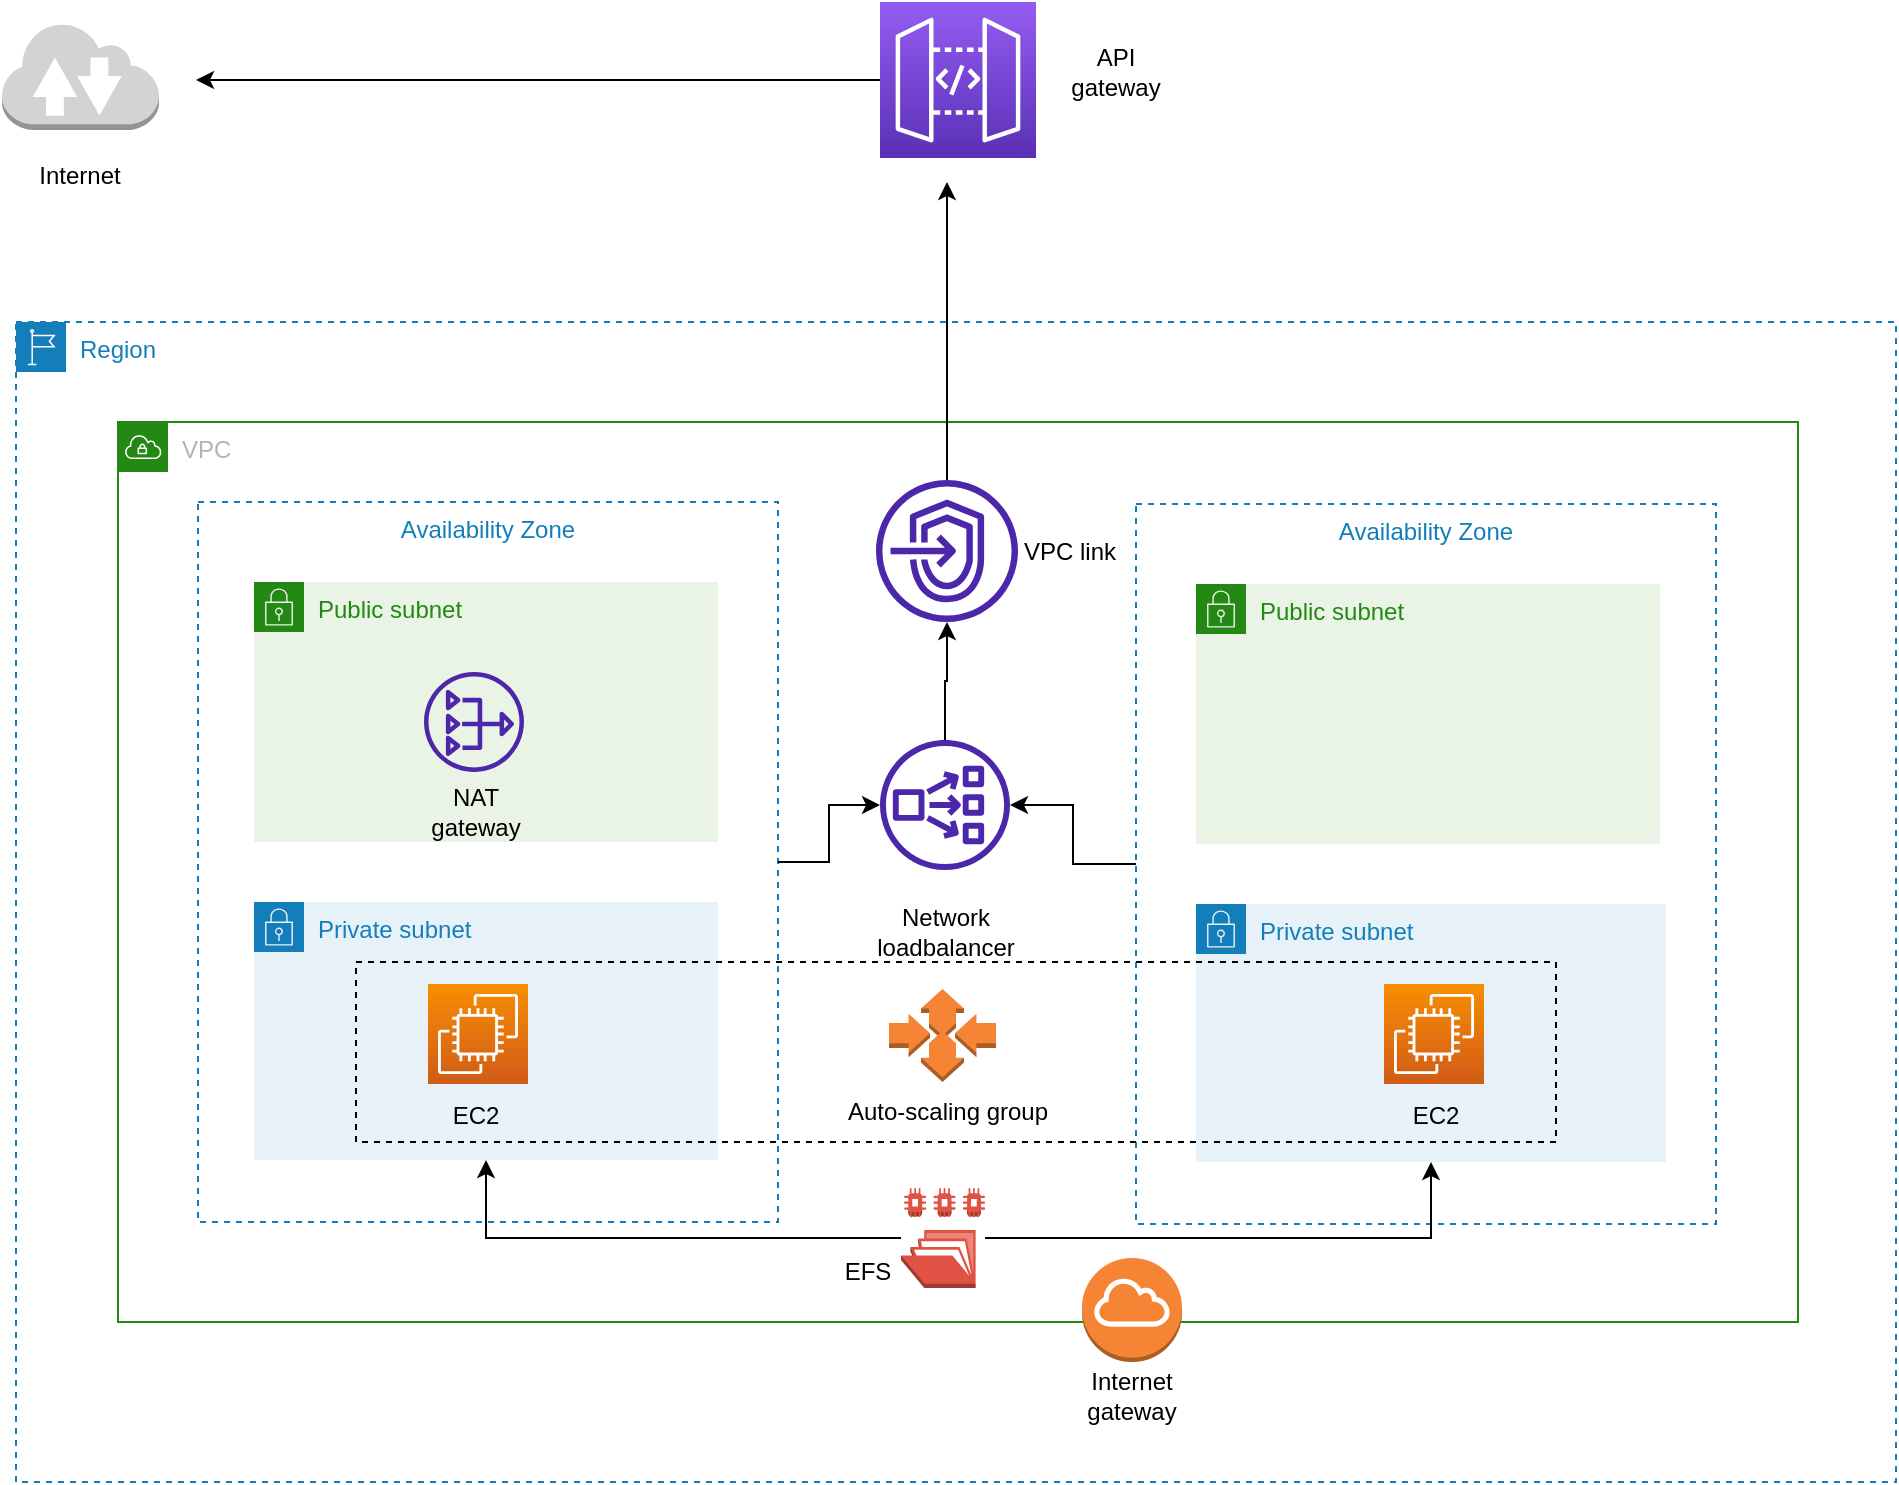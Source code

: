 <mxfile version="17.4.6" type="device"><diagram id="fiwlM8u__A1v0rEKNDjb" name="Page-1"><mxGraphModel dx="2007" dy="513" grid="1" gridSize="10" guides="1" tooltips="1" connect="1" arrows="1" fold="1" page="1" pageScale="1" pageWidth="850" pageHeight="1100" math="0" shadow="0"><root><mxCell id="0"/><mxCell id="1" parent="0"/><mxCell id="h3ytbkxeRhZx514z0JAF-1" value="VPC" style="points=[[0,0],[0.25,0],[0.5,0],[0.75,0],[1,0],[1,0.25],[1,0.5],[1,0.75],[1,1],[0.75,1],[0.5,1],[0.25,1],[0,1],[0,0.75],[0,0.5],[0,0.25]];outlineConnect=0;gradientColor=none;html=1;whiteSpace=wrap;fontSize=12;fontStyle=0;container=1;pointerEvents=0;collapsible=0;recursiveResize=0;shape=mxgraph.aws4.group;grIcon=mxgraph.aws4.group_vpc;strokeColor=#248814;fillColor=none;verticalAlign=top;align=left;spacingLeft=30;fontColor=#AAB7B8;dashed=0;" vertex="1" parent="1"><mxGeometry x="-219" y="280" width="840" height="450" as="geometry"/></mxCell><mxCell id="h3ytbkxeRhZx514z0JAF-4" value="" style="outlineConnect=0;dashed=0;verticalLabelPosition=bottom;verticalAlign=top;align=center;html=1;shape=mxgraph.aws3.internet_gateway;fillColor=#F58534;gradientColor=none;" vertex="1" parent="h3ytbkxeRhZx514z0JAF-1"><mxGeometry x="482" y="418" width="50" height="52" as="geometry"/></mxCell><mxCell id="h3ytbkxeRhZx514z0JAF-6" value="Public subnet" style="points=[[0,0],[0.25,0],[0.5,0],[0.75,0],[1,0],[1,0.25],[1,0.5],[1,0.75],[1,1],[0.75,1],[0.5,1],[0.25,1],[0,1],[0,0.75],[0,0.5],[0,0.25]];outlineConnect=0;gradientColor=none;html=1;whiteSpace=wrap;fontSize=12;fontStyle=0;container=1;pointerEvents=0;collapsible=0;recursiveResize=0;shape=mxgraph.aws4.group;grIcon=mxgraph.aws4.group_security_group;grStroke=0;strokeColor=#248814;fillColor=#E9F3E6;verticalAlign=top;align=left;spacingLeft=30;fontColor=#248814;dashed=0;" vertex="1" parent="1"><mxGeometry x="-151" y="360" width="232" height="130" as="geometry"/></mxCell><mxCell id="h3ytbkxeRhZx514z0JAF-2" value="Availability Zone" style="fillColor=none;strokeColor=#147EBA;dashed=1;verticalAlign=top;fontStyle=0;fontColor=#147EBA;" vertex="1" parent="h3ytbkxeRhZx514z0JAF-6"><mxGeometry x="-28" y="-40" width="290" height="360" as="geometry"/></mxCell><mxCell id="h3ytbkxeRhZx514z0JAF-9" value="Private subnet" style="points=[[0,0],[0.25,0],[0.5,0],[0.75,0],[1,0],[1,0.25],[1,0.5],[1,0.75],[1,1],[0.75,1],[0.5,1],[0.25,1],[0,1],[0,0.75],[0,0.5],[0,0.25]];outlineConnect=0;gradientColor=none;html=1;whiteSpace=wrap;fontSize=12;fontStyle=0;container=1;pointerEvents=0;collapsible=0;recursiveResize=0;shape=mxgraph.aws4.group;grIcon=mxgraph.aws4.group_security_group;grStroke=0;strokeColor=#147EBA;fillColor=#E6F2F8;verticalAlign=top;align=left;spacingLeft=30;fontColor=#147EBA;dashed=0;" vertex="1" parent="1"><mxGeometry x="-151" y="520" width="232" height="129" as="geometry"/></mxCell><mxCell id="h3ytbkxeRhZx514z0JAF-12" value="Public subnet" style="points=[[0,0],[0.25,0],[0.5,0],[0.75,0],[1,0],[1,0.25],[1,0.5],[1,0.75],[1,1],[0.75,1],[0.5,1],[0.25,1],[0,1],[0,0.75],[0,0.5],[0,0.25]];outlineConnect=0;gradientColor=none;html=1;whiteSpace=wrap;fontSize=12;fontStyle=0;container=1;pointerEvents=0;collapsible=0;recursiveResize=0;shape=mxgraph.aws4.group;grIcon=mxgraph.aws4.group_security_group;grStroke=0;strokeColor=#248814;fillColor=#E9F3E6;verticalAlign=top;align=left;spacingLeft=30;fontColor=#248814;dashed=0;" vertex="1" parent="1"><mxGeometry x="320" y="361" width="232" height="130" as="geometry"/></mxCell><mxCell id="h3ytbkxeRhZx514z0JAF-13" value="Availability Zone" style="fillColor=none;strokeColor=#147EBA;dashed=1;verticalAlign=top;fontStyle=0;fontColor=#147EBA;" vertex="1" parent="h3ytbkxeRhZx514z0JAF-12"><mxGeometry x="-30" y="-40" width="290" height="360" as="geometry"/></mxCell><mxCell id="h3ytbkxeRhZx514z0JAF-16" value="Private subnet" style="points=[[0,0],[0.25,0],[0.5,0],[0.75,0],[1,0],[1,0.25],[1,0.5],[1,0.75],[1,1],[0.75,1],[0.5,1],[0.25,1],[0,1],[0,0.75],[0,0.5],[0,0.25]];outlineConnect=0;gradientColor=none;html=1;whiteSpace=wrap;fontSize=12;fontStyle=0;container=1;pointerEvents=0;collapsible=0;recursiveResize=0;shape=mxgraph.aws4.group;grIcon=mxgraph.aws4.group_security_group;grStroke=0;strokeColor=#147EBA;fillColor=#E6F2F8;verticalAlign=top;align=left;spacingLeft=30;fontColor=#147EBA;dashed=0;" vertex="1" parent="1"><mxGeometry x="320" y="521" width="235" height="129" as="geometry"/></mxCell><mxCell id="h3ytbkxeRhZx514z0JAF-17" value="" style="sketch=0;outlineConnect=0;fontColor=#232F3E;gradientColor=none;fillColor=#4D27AA;strokeColor=none;dashed=0;verticalLabelPosition=bottom;verticalAlign=top;align=center;html=1;fontSize=12;fontStyle=0;aspect=fixed;pointerEvents=1;shape=mxgraph.aws4.nat_gateway;" vertex="1" parent="1"><mxGeometry x="-66" y="405" width="50" height="50" as="geometry"/></mxCell><mxCell id="h3ytbkxeRhZx514z0JAF-18" value="" style="sketch=0;points=[[0,0,0],[0.25,0,0],[0.5,0,0],[0.75,0,0],[1,0,0],[0,1,0],[0.25,1,0],[0.5,1,0],[0.75,1,0],[1,1,0],[0,0.25,0],[0,0.5,0],[0,0.75,0],[1,0.25,0],[1,0.5,0],[1,0.75,0]];outlineConnect=0;fontColor=#232F3E;gradientColor=#F78E04;gradientDirection=north;fillColor=#D05C17;strokeColor=#ffffff;dashed=0;verticalLabelPosition=bottom;verticalAlign=top;align=center;html=1;fontSize=12;fontStyle=0;aspect=fixed;shape=mxgraph.aws4.resourceIcon;resIcon=mxgraph.aws4.ec2;" vertex="1" parent="1"><mxGeometry x="414" y="561" width="50" height="50" as="geometry"/></mxCell><mxCell id="h3ytbkxeRhZx514z0JAF-19" value="" style="sketch=0;points=[[0,0,0],[0.25,0,0],[0.5,0,0],[0.75,0,0],[1,0,0],[0,1,0],[0.25,1,0],[0.5,1,0],[0.75,1,0],[1,1,0],[0,0.25,0],[0,0.5,0],[0,0.75,0],[1,0.25,0],[1,0.5,0],[1,0.75,0]];outlineConnect=0;fontColor=#232F3E;gradientColor=#F78E04;gradientDirection=north;fillColor=#D05C17;strokeColor=#ffffff;dashed=0;verticalLabelPosition=bottom;verticalAlign=top;align=center;html=1;fontSize=12;fontStyle=0;aspect=fixed;shape=mxgraph.aws4.resourceIcon;resIcon=mxgraph.aws4.ec2;" vertex="1" parent="1"><mxGeometry x="-64" y="561" width="50" height="50" as="geometry"/></mxCell><mxCell id="h3ytbkxeRhZx514z0JAF-32" value="" style="edgeStyle=orthogonalEdgeStyle;rounded=0;orthogonalLoop=1;jettySize=auto;html=1;" edge="1" parent="1" source="h3ytbkxeRhZx514z0JAF-20" target="h3ytbkxeRhZx514z0JAF-25"><mxGeometry relative="1" as="geometry"/></mxCell><mxCell id="h3ytbkxeRhZx514z0JAF-20" value="" style="sketch=0;outlineConnect=0;fontColor=#232F3E;gradientColor=none;fillColor=#4D27AA;strokeColor=none;dashed=0;verticalLabelPosition=bottom;verticalAlign=top;align=center;html=1;fontSize=12;fontStyle=0;aspect=fixed;pointerEvents=1;shape=mxgraph.aws4.network_load_balancer;" vertex="1" parent="1"><mxGeometry x="162" y="439" width="65" height="65" as="geometry"/></mxCell><mxCell id="h3ytbkxeRhZx514z0JAF-21" value="Region" style="points=[[0,0],[0.25,0],[0.5,0],[0.75,0],[1,0],[1,0.25],[1,0.5],[1,0.75],[1,1],[0.75,1],[0.5,1],[0.25,1],[0,1],[0,0.75],[0,0.5],[0,0.25]];outlineConnect=0;gradientColor=none;html=1;whiteSpace=wrap;fontSize=12;fontStyle=0;container=1;pointerEvents=0;collapsible=0;recursiveResize=0;shape=mxgraph.aws4.group;grIcon=mxgraph.aws4.group_region;strokeColor=#147EBA;fillColor=none;verticalAlign=top;align=left;spacingLeft=30;fontColor=#147EBA;dashed=1;" vertex="1" parent="1"><mxGeometry x="-270" y="230" width="940" height="580" as="geometry"/></mxCell><mxCell id="h3ytbkxeRhZx514z0JAF-40" value="VPC link" style="text;html=1;strokeColor=none;fillColor=none;align=center;verticalAlign=middle;whiteSpace=wrap;rounded=0;" vertex="1" parent="h3ytbkxeRhZx514z0JAF-21"><mxGeometry x="497" y="99.5" width="60" height="30" as="geometry"/></mxCell><mxCell id="h3ytbkxeRhZx514z0JAF-41" value="Network&lt;br&gt;loadbalancer&lt;br&gt;" style="text;html=1;strokeColor=none;fillColor=none;align=center;verticalAlign=middle;whiteSpace=wrap;rounded=0;" vertex="1" parent="h3ytbkxeRhZx514z0JAF-21"><mxGeometry x="434.5" y="290" width="60" height="30" as="geometry"/></mxCell><mxCell id="h3ytbkxeRhZx514z0JAF-42" value="NAT gateway" style="text;html=1;strokeColor=none;fillColor=none;align=center;verticalAlign=middle;whiteSpace=wrap;rounded=0;" vertex="1" parent="h3ytbkxeRhZx514z0JAF-21"><mxGeometry x="200" y="230" width="60" height="30" as="geometry"/></mxCell><mxCell id="h3ytbkxeRhZx514z0JAF-43" value="EC2" style="text;html=1;strokeColor=none;fillColor=none;align=center;verticalAlign=middle;whiteSpace=wrap;rounded=0;" vertex="1" parent="h3ytbkxeRhZx514z0JAF-21"><mxGeometry x="200" y="382" width="60" height="30" as="geometry"/></mxCell><mxCell id="h3ytbkxeRhZx514z0JAF-44" value="EC2" style="text;html=1;strokeColor=none;fillColor=none;align=center;verticalAlign=middle;whiteSpace=wrap;rounded=0;" vertex="1" parent="h3ytbkxeRhZx514z0JAF-21"><mxGeometry x="680" y="382" width="60" height="30" as="geometry"/></mxCell><mxCell id="h3ytbkxeRhZx514z0JAF-45" value="Internet gateway" style="text;html=1;strokeColor=none;fillColor=none;align=center;verticalAlign=middle;whiteSpace=wrap;rounded=0;" vertex="1" parent="h3ytbkxeRhZx514z0JAF-21"><mxGeometry x="527.5" y="522" width="60" height="30" as="geometry"/></mxCell><mxCell id="h3ytbkxeRhZx514z0JAF-49" value="" style="outlineConnect=0;dashed=0;verticalLabelPosition=bottom;verticalAlign=top;align=center;html=1;shape=mxgraph.aws3.efs_share;fillColor=#E05243;gradientColor=none;shadow=0;sketch=0;" vertex="1" parent="h3ytbkxeRhZx514z0JAF-21"><mxGeometry x="442.5" y="433" width="42" height="50" as="geometry"/></mxCell><mxCell id="h3ytbkxeRhZx514z0JAF-54" value="EFS" style="text;html=1;strokeColor=none;fillColor=none;align=center;verticalAlign=middle;whiteSpace=wrap;rounded=0;shadow=0;dashed=1;sketch=0;" vertex="1" parent="h3ytbkxeRhZx514z0JAF-21"><mxGeometry x="395.5" y="460" width="60" height="30" as="geometry"/></mxCell><mxCell id="h3ytbkxeRhZx514z0JAF-31" style="edgeStyle=orthogonalEdgeStyle;rounded=0;orthogonalLoop=1;jettySize=auto;html=1;" edge="1" parent="1" source="h3ytbkxeRhZx514z0JAF-25"><mxGeometry relative="1" as="geometry"><mxPoint x="195.5" y="160" as="targetPoint"/></mxGeometry></mxCell><mxCell id="h3ytbkxeRhZx514z0JAF-25" value="" style="sketch=0;outlineConnect=0;fontColor=#232F3E;gradientColor=none;fillColor=#4D27AA;strokeColor=none;dashed=0;verticalLabelPosition=bottom;verticalAlign=top;align=center;html=1;fontSize=12;fontStyle=0;aspect=fixed;pointerEvents=1;shape=mxgraph.aws4.endpoints;" vertex="1" parent="1"><mxGeometry x="160" y="309" width="71" height="71" as="geometry"/></mxCell><mxCell id="h3ytbkxeRhZx514z0JAF-28" style="edgeStyle=orthogonalEdgeStyle;rounded=0;orthogonalLoop=1;jettySize=auto;html=1;" edge="1" parent="1" source="h3ytbkxeRhZx514z0JAF-22"><mxGeometry relative="1" as="geometry"><mxPoint x="-180" y="109" as="targetPoint"/></mxGeometry></mxCell><mxCell id="h3ytbkxeRhZx514z0JAF-22" value="" style="sketch=0;points=[[0,0,0],[0.25,0,0],[0.5,0,0],[0.75,0,0],[1,0,0],[0,1,0],[0.25,1,0],[0.5,1,0],[0.75,1,0],[1,1,0],[0,0.25,0],[0,0.5,0],[0,0.75,0],[1,0.25,0],[1,0.5,0],[1,0.75,0]];outlineConnect=0;fontColor=#232F3E;gradientColor=#945DF2;gradientDirection=north;fillColor=#5A30B5;strokeColor=#ffffff;dashed=0;verticalLabelPosition=bottom;verticalAlign=top;align=center;html=1;fontSize=12;fontStyle=0;aspect=fixed;shape=mxgraph.aws4.resourceIcon;resIcon=mxgraph.aws4.api_gateway;" vertex="1" parent="1"><mxGeometry x="162" y="70" width="78" height="78" as="geometry"/></mxCell><mxCell id="h3ytbkxeRhZx514z0JAF-26" value="" style="outlineConnect=0;dashed=0;verticalLabelPosition=bottom;verticalAlign=top;align=center;html=1;shape=mxgraph.aws3.internet_2;fillColor=#D2D3D3;gradientColor=none;" vertex="1" parent="1"><mxGeometry x="-277" y="80" width="78.5" height="54" as="geometry"/></mxCell><mxCell id="h3ytbkxeRhZx514z0JAF-35" value="" style="edgeStyle=orthogonalEdgeStyle;rounded=0;orthogonalLoop=1;jettySize=auto;html=1;" edge="1" parent="1" source="h3ytbkxeRhZx514z0JAF-2" target="h3ytbkxeRhZx514z0JAF-20"><mxGeometry relative="1" as="geometry"/></mxCell><mxCell id="h3ytbkxeRhZx514z0JAF-37" value="" style="edgeStyle=orthogonalEdgeStyle;rounded=0;orthogonalLoop=1;jettySize=auto;html=1;" edge="1" parent="1" source="h3ytbkxeRhZx514z0JAF-13" target="h3ytbkxeRhZx514z0JAF-20"><mxGeometry relative="1" as="geometry"/></mxCell><mxCell id="h3ytbkxeRhZx514z0JAF-38" value="Internet" style="text;html=1;strokeColor=none;fillColor=none;align=center;verticalAlign=middle;whiteSpace=wrap;rounded=0;" vertex="1" parent="1"><mxGeometry x="-268" y="142" width="60" height="30" as="geometry"/></mxCell><mxCell id="h3ytbkxeRhZx514z0JAF-39" value="API gateway" style="text;html=1;strokeColor=none;fillColor=none;align=center;verticalAlign=middle;whiteSpace=wrap;rounded=0;" vertex="1" parent="1"><mxGeometry x="250" y="90" width="60" height="30" as="geometry"/></mxCell><mxCell id="h3ytbkxeRhZx514z0JAF-46" value="" style="rounded=0;whiteSpace=wrap;html=1;fillColor=none;shadow=0;sketch=0;dashed=1;" vertex="1" parent="1"><mxGeometry x="-100" y="550" width="600" height="90" as="geometry"/></mxCell><mxCell id="h3ytbkxeRhZx514z0JAF-47" value="" style="outlineConnect=0;dashed=0;verticalLabelPosition=bottom;verticalAlign=top;align=center;html=1;shape=mxgraph.aws3.auto_scaling;fillColor=#F58534;gradientColor=none;shadow=0;sketch=0;" vertex="1" parent="1"><mxGeometry x="166.5" y="563.5" width="53.5" height="46.5" as="geometry"/></mxCell><mxCell id="h3ytbkxeRhZx514z0JAF-48" value="Auto-scaling group" style="text;html=1;strokeColor=none;fillColor=none;align=center;verticalAlign=middle;whiteSpace=wrap;rounded=0;shadow=0;dashed=1;sketch=0;" vertex="1" parent="1"><mxGeometry x="140.5" y="610" width="110" height="30" as="geometry"/></mxCell><mxCell id="h3ytbkxeRhZx514z0JAF-52" value="" style="edgeStyle=orthogonalEdgeStyle;rounded=0;orthogonalLoop=1;jettySize=auto;html=1;" edge="1" parent="1" source="h3ytbkxeRhZx514z0JAF-49" target="h3ytbkxeRhZx514z0JAF-9"><mxGeometry relative="1" as="geometry"/></mxCell><mxCell id="h3ytbkxeRhZx514z0JAF-53" value="" style="edgeStyle=orthogonalEdgeStyle;rounded=0;orthogonalLoop=1;jettySize=auto;html=1;" edge="1" parent="1" source="h3ytbkxeRhZx514z0JAF-49" target="h3ytbkxeRhZx514z0JAF-16"><mxGeometry relative="1" as="geometry"/></mxCell></root></mxGraphModel></diagram></mxfile>